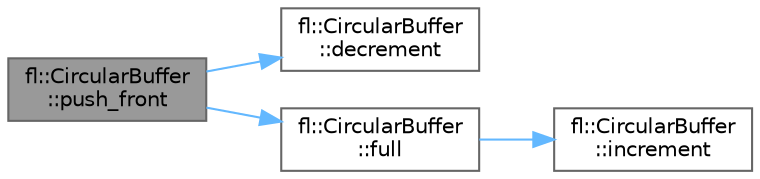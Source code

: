 digraph "fl::CircularBuffer::push_front"
{
 // INTERACTIVE_SVG=YES
 // LATEX_PDF_SIZE
  bgcolor="transparent";
  edge [fontname=Helvetica,fontsize=10,labelfontname=Helvetica,labelfontsize=10];
  node [fontname=Helvetica,fontsize=10,shape=box,height=0.2,width=0.4];
  rankdir="LR";
  Node1 [id="Node000001",label="fl::CircularBuffer\l::push_front",height=0.2,width=0.4,color="gray40", fillcolor="grey60", style="filled", fontcolor="black",tooltip=" "];
  Node1 -> Node2 [id="edge1_Node000001_Node000002",color="steelblue1",style="solid",tooltip=" "];
  Node2 [id="Node000002",label="fl::CircularBuffer\l::decrement",height=0.2,width=0.4,color="grey40", fillcolor="white", style="filled",URL="$d2/d4f/classfl_1_1_circular_buffer_ae174bc116c24ccad6d6d244b691c230b.html#ae174bc116c24ccad6d6d244b691c230b",tooltip=" "];
  Node1 -> Node3 [id="edge2_Node000001_Node000003",color="steelblue1",style="solid",tooltip=" "];
  Node3 [id="Node000003",label="fl::CircularBuffer\l::full",height=0.2,width=0.4,color="grey40", fillcolor="white", style="filled",URL="$d2/d4f/classfl_1_1_circular_buffer_a62c12de0a321ce050f6c94f4f4eb6c28.html#a62c12de0a321ce050f6c94f4f4eb6c28",tooltip=" "];
  Node3 -> Node4 [id="edge3_Node000003_Node000004",color="steelblue1",style="solid",tooltip=" "];
  Node4 [id="Node000004",label="fl::CircularBuffer\l::increment",height=0.2,width=0.4,color="grey40", fillcolor="white", style="filled",URL="$d2/d4f/classfl_1_1_circular_buffer_a1e84eed22cd7637776c87ee00d6f4e59.html#a1e84eed22cd7637776c87ee00d6f4e59",tooltip=" "];
}
